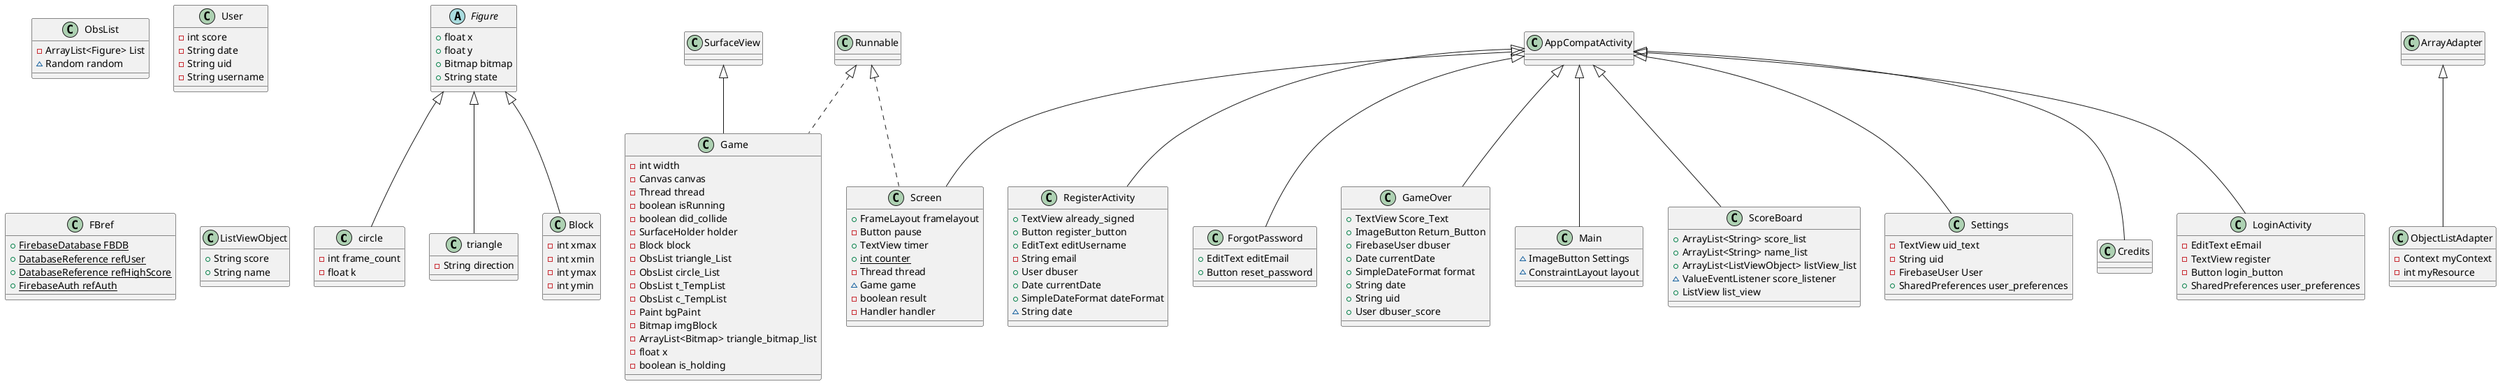 @startuml
class circle {
- int frame_count
- float k
}

class Screen {
+ FrameLayout framelayout
- Button pause
+ TextView timer
+ {static} int counter
- Thread thread
~ Game game
- boolean result
- Handler handler
}

class triangle {
- String direction
}

class RegisterActivity {
+ TextView already_signed
+ Button register_button
+ EditText editUsername
- String email
+ User dbuser
+ Date currentDate
+ SimpleDateFormat dateFormat
~ String date
}

class ForgotPassword {
+ EditText editEmail
+ Button reset_password
}

class GameOver {
+ TextView Score_Text
+ ImageButton Return_Button
+ FirebaseUser dbuser
+ Date currentDate
+ SimpleDateFormat format
+ String date
+ String uid
+ User dbuser_score
}

class Main {
~ ImageButton Settings
~ ConstraintLayout layout
}

class ScoreBoard {
+ ArrayList<String> score_list
+ ArrayList<String> name_list
+ ArrayList<ListViewObject> listView_list
~ ValueEventListener score_listener
+ ListView list_view
}

class ObsList {
- ArrayList<Figure> List
~ Random random
}

class User {
- int score
- String date
- String uid
- String username
}

class Block {
- int xmax
- int xmin
- int ymax
- int ymin
}

abstract class Figure {
+ float x
+ float y
+ Bitmap bitmap
+ String state
}

class Settings {
- TextView uid_text
- String uid
- FirebaseUser User
+ SharedPreferences user_preferences
}

class FBref {
+ {static} FirebaseDatabase FBDB
+ {static} DatabaseReference refUser
+ {static} DatabaseReference refHighScore
+ {static} FirebaseAuth refAuth
}

class Credits {
}
class Game {
- int width
- Canvas canvas
- Thread thread
- boolean isRunning
- boolean did_collide
- SurfaceHolder holder
- Block block
- ObsList triangle_List
- ObsList circle_List
- ObsList t_TempList
- ObsList c_TempList
- Paint bgPaint
- Bitmap imgBlock
- ArrayList<Bitmap> triangle_bitmap_list
- float x
- boolean is_holding
}

class ListViewObject {
+ String score
+ String name
}

class LoginActivity {
- EditText eEmail
- TextView register
- Button login_button
+ SharedPreferences user_preferences
}

class ObjectListAdapter {
- Context myContext
- int myResource
}



Figure <|-- circle
Runnable <|.. Screen
AppCompatActivity <|-- Screen
Figure <|-- triangle
AppCompatActivity <|-- RegisterActivity
AppCompatActivity <|-- ForgotPassword
AppCompatActivity <|-- GameOver
AppCompatActivity <|-- Main
AppCompatActivity <|-- ScoreBoard
Figure <|-- Block
AppCompatActivity <|-- Settings
AppCompatActivity <|-- Credits
Runnable <|.. Game
SurfaceView <|-- Game
AppCompatActivity <|-- LoginActivity
ArrayAdapter <|-- ObjectListAdapter
@enduml